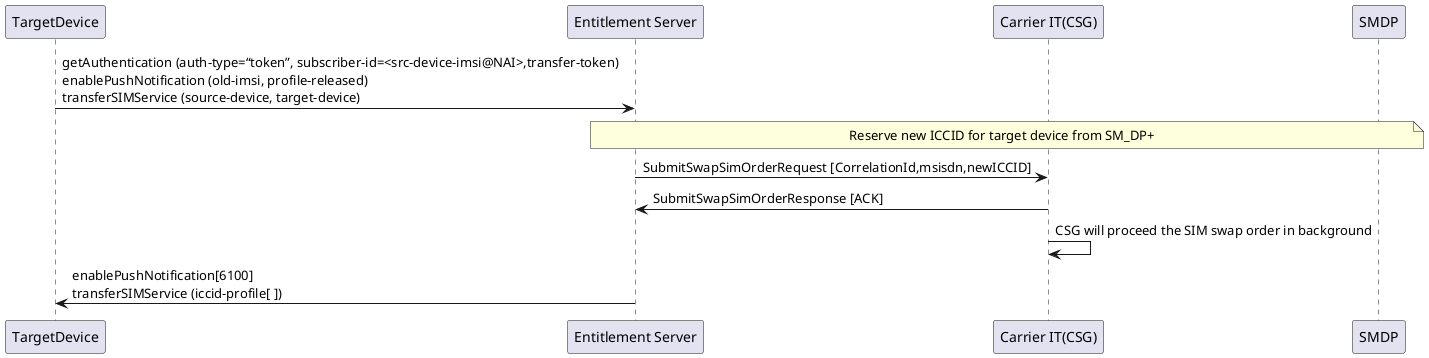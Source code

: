 @startuml Magnolia-Digi

participant TargetDevice
participant "Entitlement Server" as ES
participant "Carrier IT(CSG)" as CSG

TargetDevice -> ES: getAuthentication (auth-type=“token”, subscriber-id=<src-device-imsi@NAI>,transfer-token)\nenablePushNotification (old-imsi, profile-released)\ntransferSIMService (source-device, target-device)
note over ES,SMDP: Reserve new ICCID for target device from SM_DP+

ES -> CSG: SubmitSwapSimOrderRequest [CorrelationId,msisdn,newICCID]
CSG -> ES: SubmitSwapSimOrderResponse [ACK]
CSG->CSG: CSG will proceed the SIM swap order in background
ES -> TargetDevice: enablePushNotification[6100]\ntransferSIMService (iccid-profile[ ])

@enduml